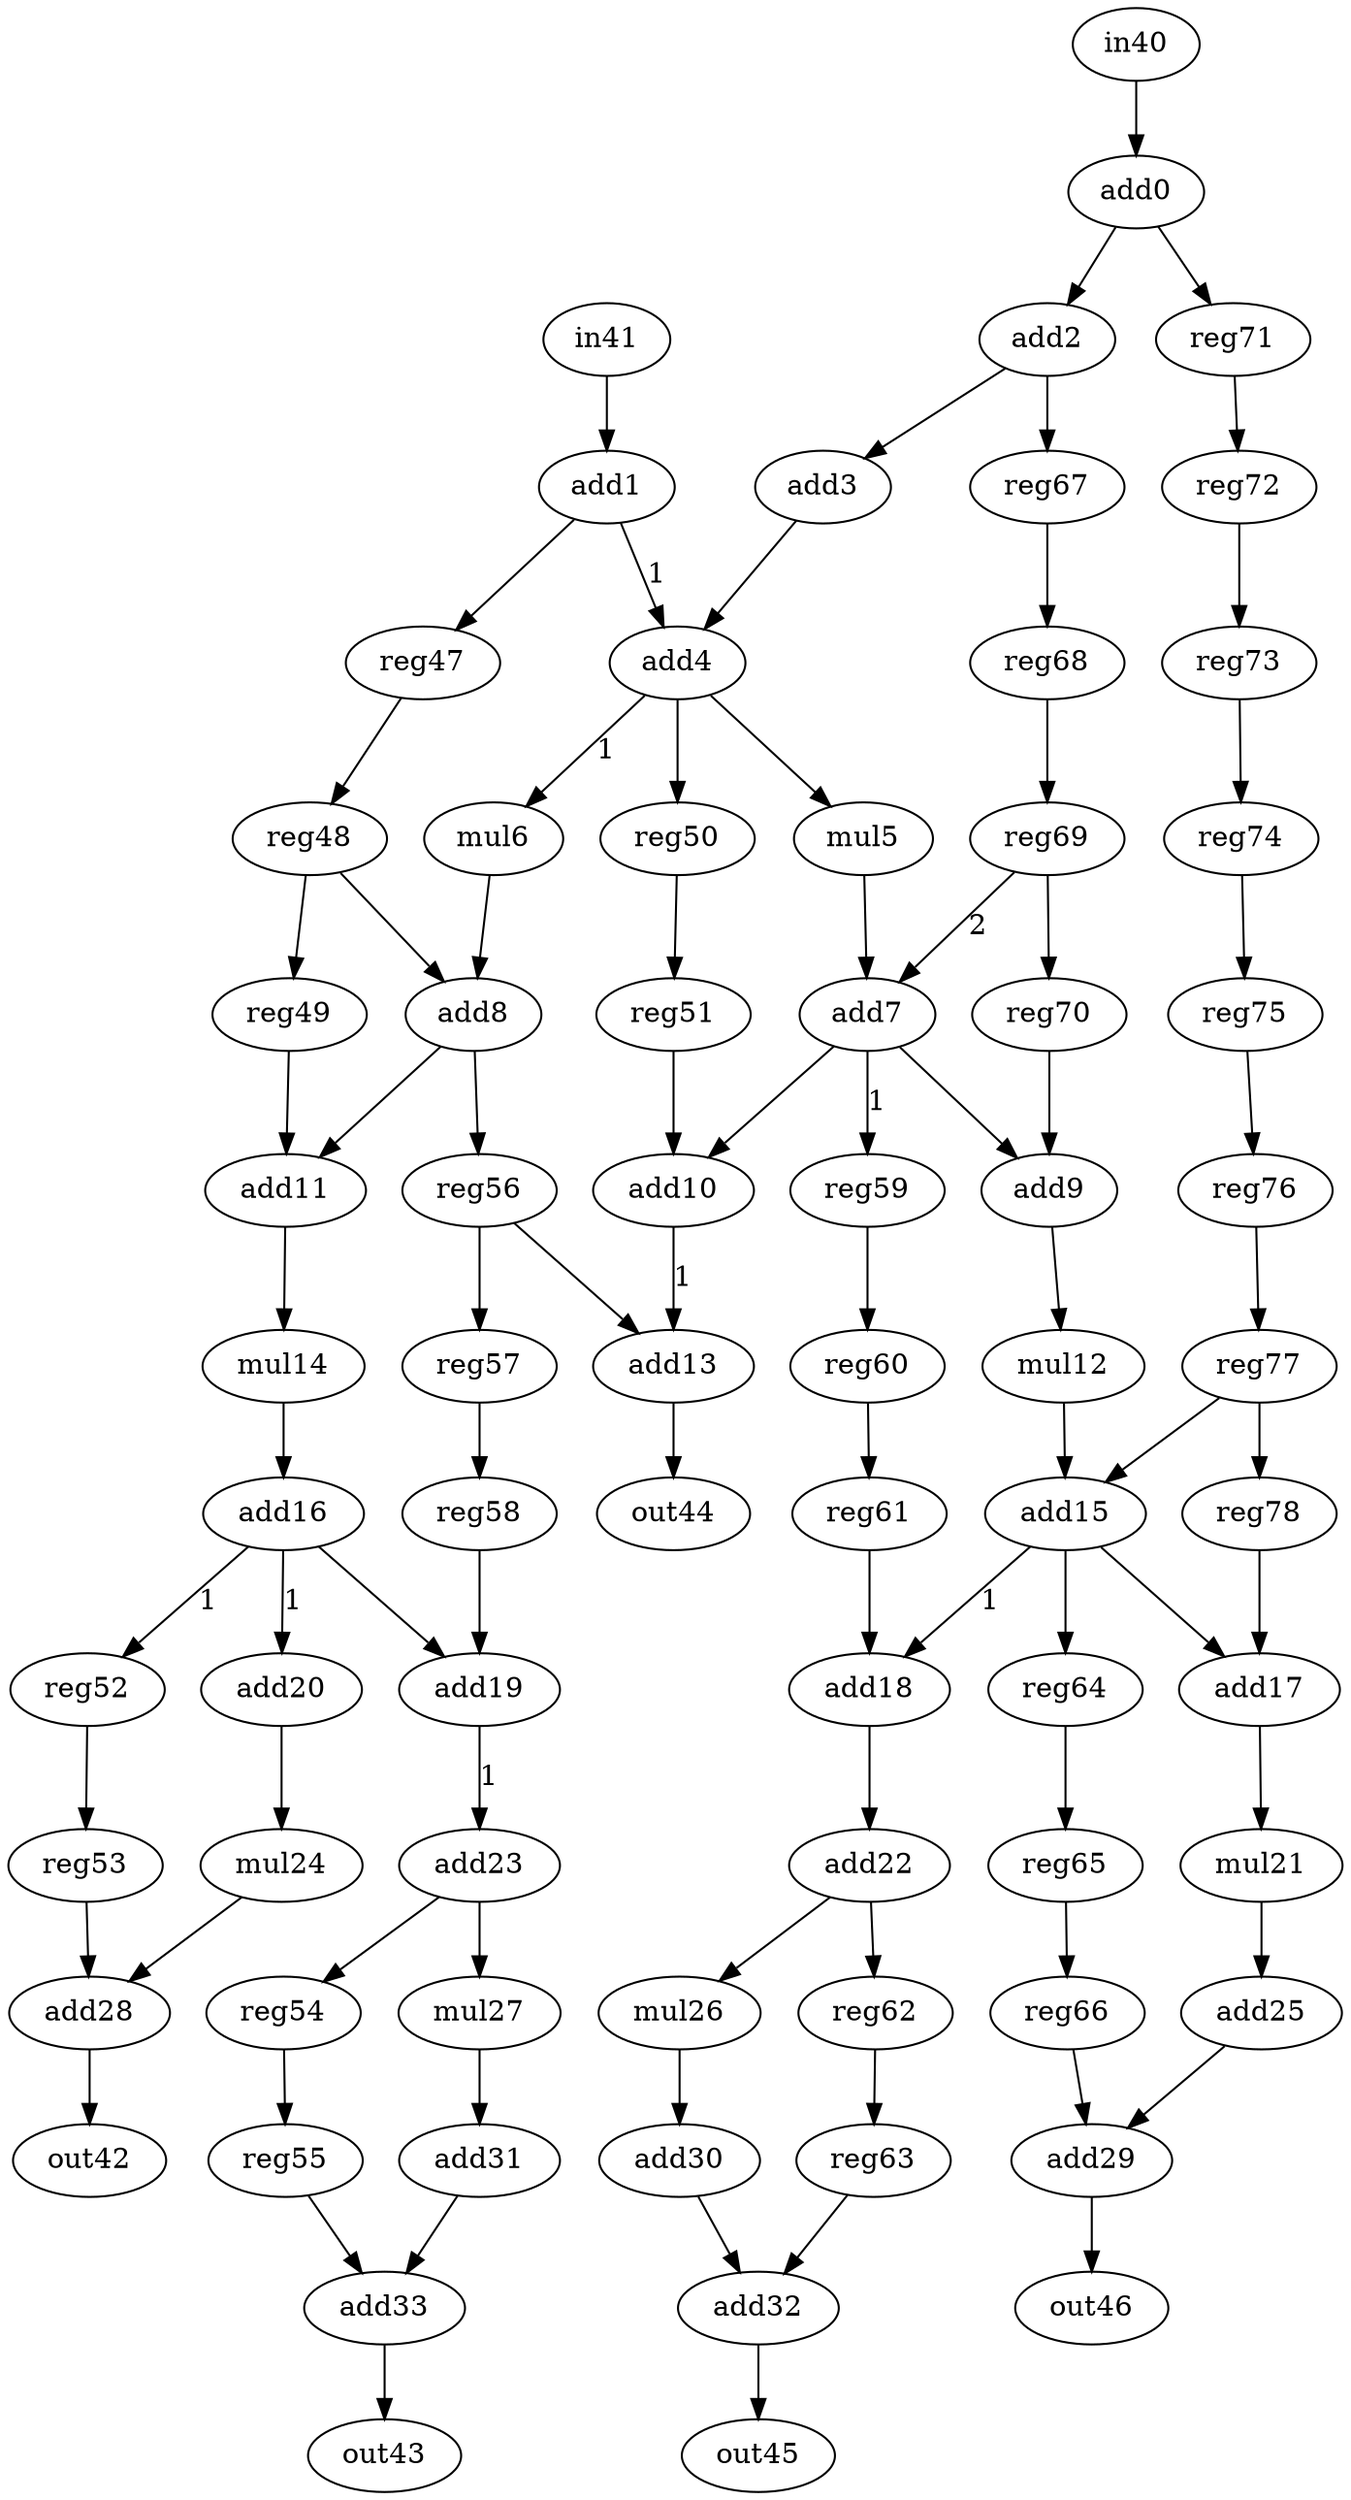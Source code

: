 strict digraph "ewf" {
0 [alap=1, asap=1, label=add0, op=addi, value=2];
1 [alap=3, asap=1, label=add1, op=addi, value=2];
2 [alap=2, asap=2, label=add2, op=addi, value=2];
3 [alap=3, asap=3, label=add3, op=addi, value=2];
4 [alap=4, asap=4, label=add4, op=add];
5 [alap=5, asap=5, label=mul5, op=muli, value=2];
6 [alap=5, asap=5, label=mul6, op=muli, value=2];
7 [alap=6, asap=6, label=add7, op=add];
8 [alap=6, asap=6, label=add8, op=add];
9 [alap=7, asap=7, label=add9, op=add];
10 [alap=7, asap=7, label=add10, op=add];
11 [alap=7, asap=7, label=add11, op=add];
12 [alap=8, asap=8, label=mul12, op=muli, value=2];
13 [alap=8, asap=8, label=add13, op=add];
14 [alap=8, asap=8, label=mul14, op=muli, value=2];
15 [alap=9, asap=9, label=add15, op=add];
16 [alap=9, asap=9, label=add16, op=addi, value=2];
17 [alap=10, asap=10, label=add17, op=add];
18 [alap=10, asap=10, label=add18, op=add];
19 [alap=10, asap=10, label=add19, op=add];
20 [alap=10, asap=10, label=add20, op=addi, value=2];
21 [alap=11, asap=11, label=mul21, op=muli, value=2];
22 [alap=11, asap=11, label=add22, op=addi, value=2];
23 [alap=11, asap=11, label=add23, op=addi, value=2];
24 [alap=11, asap=11, label=mul24, op=muli, value=2];
25 [alap=12, asap=12, label=add25, op=addi, value=2];
26 [alap=12, asap=12, label=mul26, op=muli, value=2];
27 [alap=12, asap=12, label=mul27, op=muli, value=2];
28 [alap=12, asap=12, label=add28, op=add];
29 [alap=13, asap=13, label=add29, op=add];
30 [alap=13, asap=13, label=add30, op=addi, value=2];
31 [alap=13, asap=13, label=add31, op=addi, value=2];
32 [alap=14, asap=14, label=add32, op=add];
33 [alap=14, asap=14, label=add33, op=add];
40 [alap=0, asap=0, label=in40, op=in];
41 [alap=2, asap=0, label=in41, op=in];
42 [alap=13, asap=13, label=out42, op=out];
43 [alap=15, asap=15, label=out43, op=out];
44 [alap=9, asap=9, label=out44, op=out];
45 [alap=15, asap=15, label=out45, op=out];
46 [alap=14, asap=14, label=out46, op=out];
47 [alap=4, asap=2, label=reg47, op=reg];
48 [alap=5, asap=3, label=reg48, op=reg];
49 [alap=6, asap=4, label=reg49, op=reg];
50 [alap=5, asap=5, label=reg50, op=reg];
51 [alap=6, asap=6, label=reg51, op=reg];
52 [alap=10, asap=10, label=reg52, op=reg];
53 [alap=11, asap=11, label=reg53, op=reg];
54 [alap=12, asap=12, label=reg54, op=reg];
55 [alap=13, asap=13, label=reg55, op=reg];
56 [alap=7, asap=7, label=reg56, op=reg];
57 [alap=8, asap=8, label=reg57, op=reg];
58 [alap=9, asap=9, label=reg58, op=reg];
59 [alap=7, asap=7, label=reg59, op=reg];
60 [alap=8, asap=8, label=reg60, op=reg];
61 [alap=9, asap=9, label=reg61, op=reg];
62 [alap=12, asap=12, label=reg62, op=reg];
63 [alap=13, asap=13, label=reg63, op=reg];
64 [alap=10, asap=10, label=reg64, op=reg];
65 [alap=11, asap=11, label=reg65, op=reg];
66 [alap=12, asap=12, label=reg66, op=reg];
67 [alap=3, asap=3, label=reg67, op=reg];
68 [alap=4, asap=4, label=reg68, op=reg];
69 [alap=5, asap=5, label=reg69, op=reg];
70 [alap=6, asap=6, label=reg70, op=reg];
71 [alap=2, asap=2, label=reg71, op=reg];
72 [alap=3, asap=3, label=reg72, op=reg];
73 [alap=4, asap=4, label=reg73, op=reg];
74 [alap=5, asap=5, label=reg74, op=reg];
75 [alap=6, asap=6, label=reg75, op=reg];
76 [alap=7, asap=7, label=reg76, op=reg];
77 [alap=8, asap=8, label=reg77, op=reg];
78 [alap=9, asap=9, label=reg78, op=reg];
0 -> 2  [port=0, w=0];
0 -> 71  [port=0, w=0];
1 -> 4  [label=1, port=0, w=1];
1 -> 47  [port=0, w=0];
2 -> 3  [port=0, w=0];
2 -> 67  [port=0, w=0];
3 -> 4  [port=1, w=0];
4 -> 5  [port=0, w=0];
4 -> 6  [label=1, port=0, w=1];
4 -> 50  [port=0, w=0];
5 -> 7  [port=0, w=0];
6 -> 8  [port=0, w=0];
7 -> 9  [port=0, w=0];
7 -> 10  [port=0, w=0];
7 -> 59  [label=1, port=0, w=1];
8 -> 11  [port=0, w=0];
8 -> 56  [port=0, w=0];
9 -> 12  [port=0, w=0];
10 -> 13  [label=1, port=0, w=1];
11 -> 14  [port=0, w=0];
12 -> 15  [port=0, w=0];
13 -> 44  [port=0, w=0];
14 -> 16  [port=0, w=0];
15 -> 17  [port=0, w=0];
15 -> 18  [label=1, port=0, w=1];
15 -> 64  [port=0, w=0];
16 -> 19  [port=0, w=0];
16 -> 20  [label=1, port=0, w=1];
16 -> 52  [label=1, port=0, w=1];
17 -> 21  [port=0, w=0];
18 -> 22  [port=0, w=0];
19 -> 23  [label=1, port=0, w=1];
20 -> 24  [port=0, w=0];
21 -> 25  [port=0, w=0];
22 -> 26  [port=0, w=0];
22 -> 62  [port=0, w=0];
23 -> 27  [port=0, w=0];
23 -> 54  [port=0, w=0];
24 -> 28  [port=0, w=0];
25 -> 29  [port=0, w=0];
26 -> 30  [port=0, w=0];
27 -> 31  [port=0, w=0];
28 -> 42  [port=0, w=0];
29 -> 46  [port=0, w=0];
30 -> 32  [port=0, w=0];
31 -> 33  [port=0, w=0];
32 -> 45  [port=0, w=0];
33 -> 43  [port=0, w=0];
40 -> 0  [port=0, w=0];
41 -> 1  [port=0, w=0];
47 -> 48  [port=0, w=0];
48 -> 8  [port=1, w=0];
48 -> 49  [port=0, w=0];
49 -> 11  [port=1, w=0];
50 -> 51  [port=0, w=0];
51 -> 10  [port=1, w=0];
52 -> 53  [port=0, w=0];
53 -> 28  [port=1, w=0];
54 -> 55  [port=0, w=0];
55 -> 33  [port=1, w=0];
56 -> 13  [port=1, w=0];
56 -> 57  [port=0, w=0];
57 -> 58  [port=0, w=0];
58 -> 19  [port=1, w=0];
59 -> 60  [port=0, w=0];
60 -> 61  [port=0, w=0];
61 -> 18  [port=1, w=0];
62 -> 63  [port=0, w=0];
63 -> 32  [port=1, w=0];
64 -> 65  [port=0, w=0];
65 -> 66  [port=0, w=0];
66 -> 29  [port=1, w=0];
67 -> 68  [port=0, w=0];
68 -> 69  [port=0, w=0];
69 -> 7  [label=2, port=1, w=2];
69 -> 70  [port=0, w=0];
70 -> 9  [port=1, w=0];
71 -> 72  [port=0, w=0];
72 -> 73  [port=0, w=0];
73 -> 74  [port=0, w=0];
74 -> 75  [port=0, w=0];
75 -> 76  [port=0, w=0];
76 -> 77  [port=0, w=0];
77 -> 15  [port=1, w=0];
77 -> 78  [port=0, w=0];
78 -> 17  [port=1, w=0];
}
